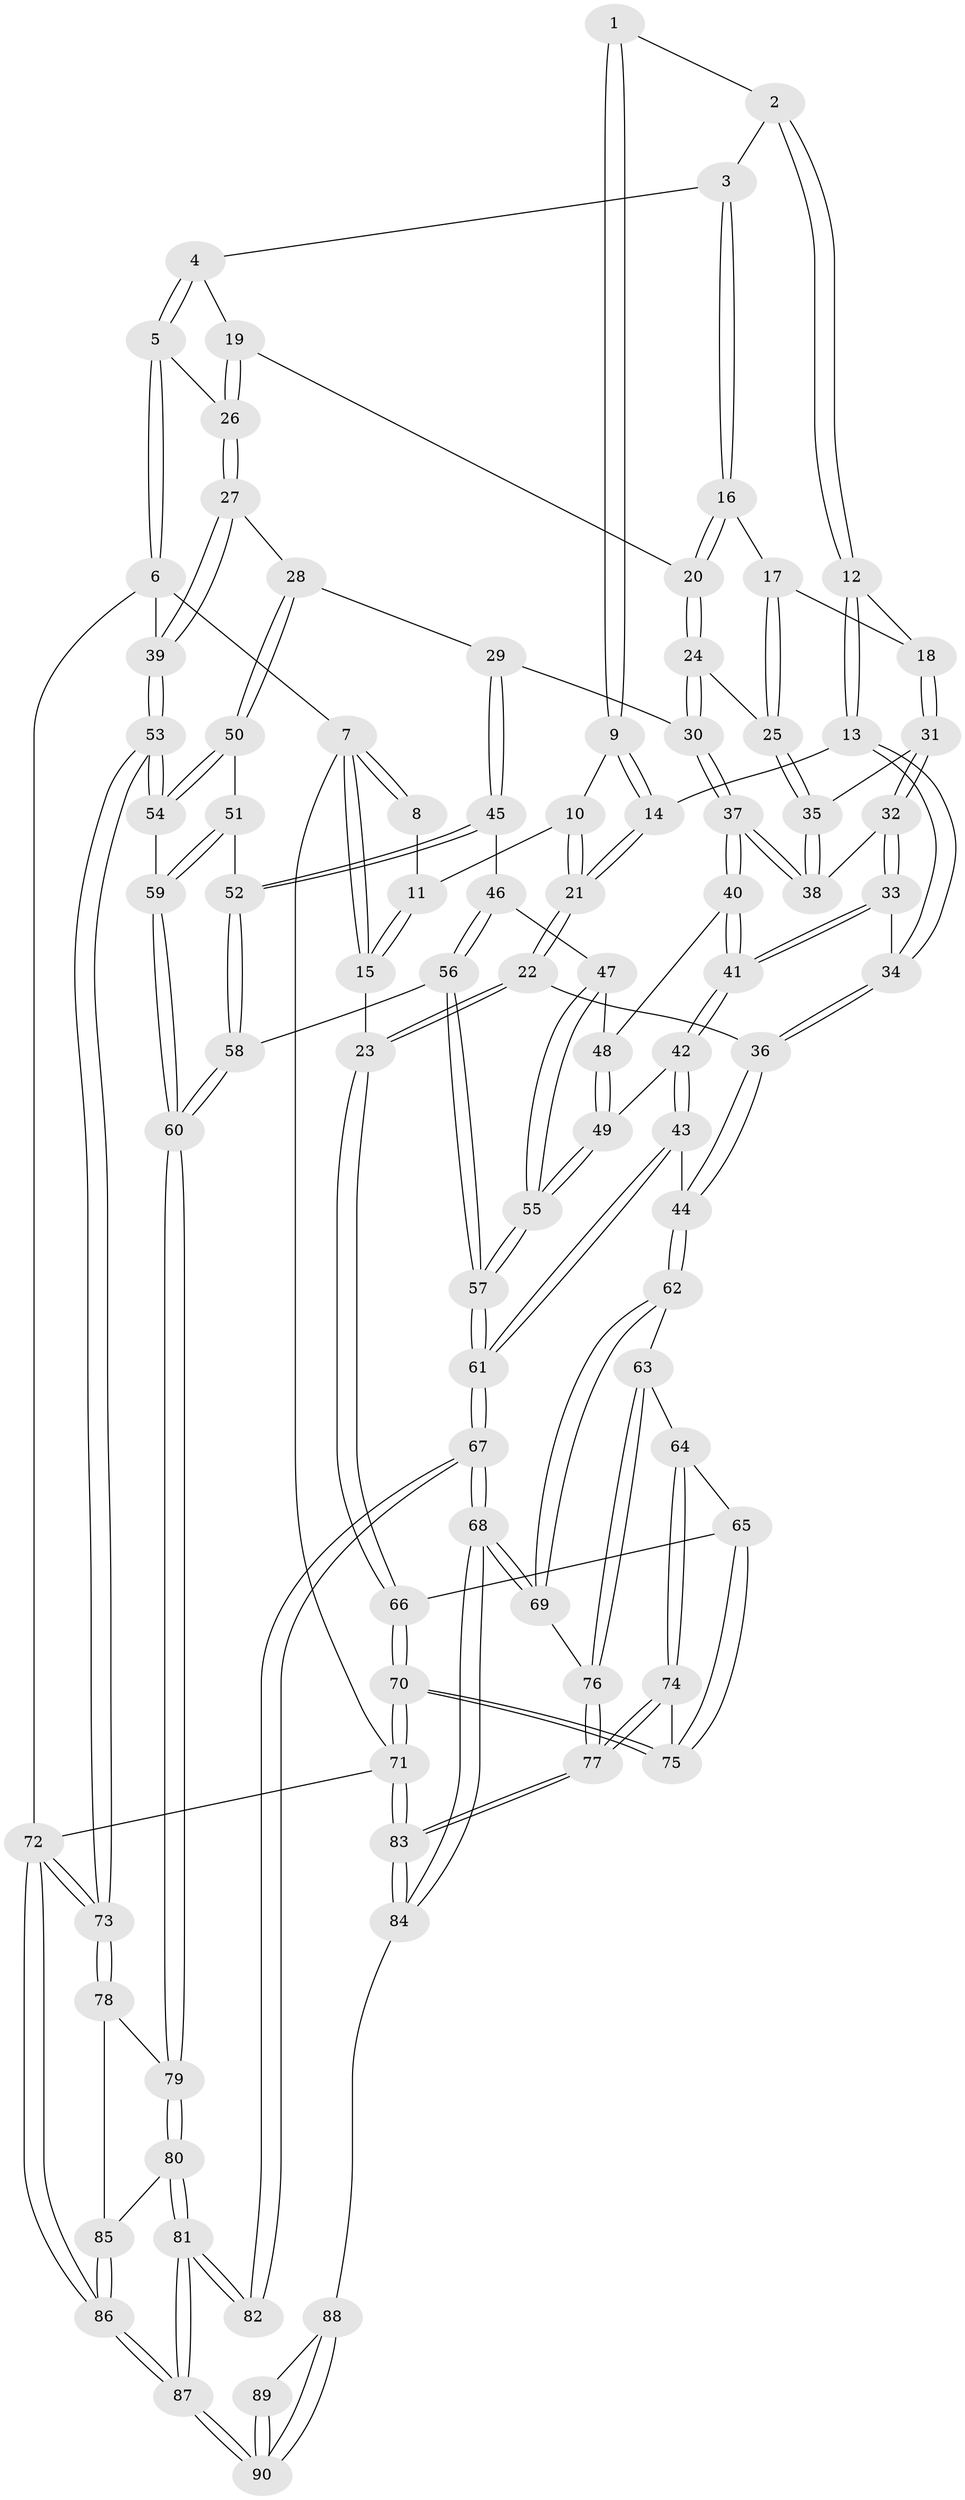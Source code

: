 // Generated by graph-tools (version 1.1) at 2025/16/03/09/25 04:16:52]
// undirected, 90 vertices, 222 edges
graph export_dot {
graph [start="1"]
  node [color=gray90,style=filled];
  1 [pos="+0.25448225777000005+0"];
  2 [pos="+0.4046946843655364+0"];
  3 [pos="+0.5597220625763013+0"];
  4 [pos="+0.9530548186301256+0"];
  5 [pos="+1+0"];
  6 [pos="+1+0"];
  7 [pos="+0+0"];
  8 [pos="+0.24366137195828996+0"];
  9 [pos="+0.21121782670755332+0.06626225596926726"];
  10 [pos="+0.09469220889770574+0.08209628722285599"];
  11 [pos="+0.08938988046827732+0.04110817444242328"];
  12 [pos="+0.34175498428324513+0.16202018639593818"];
  13 [pos="+0.2999951106609878+0.17392855199788687"];
  14 [pos="+0.23700208296637662+0.1323093527443226"];
  15 [pos="+0+0"];
  16 [pos="+0.5615472015861872+0"];
  17 [pos="+0.5170110089940135+0.07105444074676122"];
  18 [pos="+0.3626697747466676+0.16989236168887023"];
  19 [pos="+0.7579496659053667+0.11992510772450447"];
  20 [pos="+0.7202185314542725+0.11806282684672474"];
  21 [pos="+0.013135447127317103+0.22512730165566763"];
  22 [pos="+0+0.36053047701790064"];
  23 [pos="+0+0.3624775761925887"];
  24 [pos="+0.6584406752562503+0.2102583999373893"];
  25 [pos="+0.5624438058486508+0.22225819476924616"];
  26 [pos="+0.8704167073088402+0.13815689120175864"];
  27 [pos="+0.9213196956152412+0.3636315951899531"];
  28 [pos="+0.8812079877996669+0.37915887902760964"];
  29 [pos="+0.7816072686565708+0.3696046819198674"];
  30 [pos="+0.7500455462351238+0.35334892421007613"];
  31 [pos="+0.3749458983056623+0.18118011455919159"];
  32 [pos="+0.39394272396892366+0.3326862823899576"];
  33 [pos="+0.36218466516006415+0.37792308084964826"];
  34 [pos="+0.23389034612024984+0.3283016220462831"];
  35 [pos="+0.5361674590084543+0.24609859770461665"];
  36 [pos="+0.09528826677225828+0.3865522325712057"];
  37 [pos="+0.5563057548249727+0.40747882763021975"];
  38 [pos="+0.5295160864351641+0.27254730270075683"];
  39 [pos="+1+0.42413390423687636"];
  40 [pos="+0.5552412714119264+0.4098320804770322"];
  41 [pos="+0.40012423236763284+0.4503599545411852"];
  42 [pos="+0.3721231127212845+0.5470338957114856"];
  43 [pos="+0.346187015786667+0.5764652974158652"];
  44 [pos="+0.2832842165102717+0.5813442049403756"];
  45 [pos="+0.6724593623416294+0.5185113226484759"];
  46 [pos="+0.6670713148557595+0.5181497894824884"];
  47 [pos="+0.6315548692701161+0.5081405377394268"];
  48 [pos="+0.5734011686869868+0.4587870467486095"];
  49 [pos="+0.5152896737020255+0.5645634071630874"];
  50 [pos="+0.8270632261777204+0.5297844251096957"];
  51 [pos="+0.8172980619492983+0.5423840518016151"];
  52 [pos="+0.7168146018793873+0.5702857257102874"];
  53 [pos="+1+0.6766909058736632"];
  54 [pos="+0.9728424426002593+0.6633158331987974"];
  55 [pos="+0.5616284178141313+0.6227558202682041"];
  56 [pos="+0.5844188679320782+0.6971118172436717"];
  57 [pos="+0.5837929807425136+0.6972292637865823"];
  58 [pos="+0.6981786732666689+0.6896053344408696"];
  59 [pos="+0.8261232667905493+0.6870004905173115"];
  60 [pos="+0.770896168052027+0.7323454544246252"];
  61 [pos="+0.474957946114+0.8075618414879436"];
  62 [pos="+0.23237621271495448+0.6423993795483136"];
  63 [pos="+0.1508393190388604+0.670968598935379"];
  64 [pos="+0.11782474788022732+0.6622874679409886"];
  65 [pos="+0.06922266184471637+0.6274359160299421"];
  66 [pos="+0+0.4074369021235424"];
  67 [pos="+0.4724860054562679+0.8187111345287459"];
  68 [pos="+0.41476062626566823+0.8871597121269319"];
  69 [pos="+0.26657033704658245+0.7696347239725163"];
  70 [pos="+0+0.9915465050001854"];
  71 [pos="+0+1"];
  72 [pos="+1+1"];
  73 [pos="+1+0.8202034583367652"];
  74 [pos="+0.054528799265268296+0.7663706741947109"];
  75 [pos="+0.006388543002666672+0.7805483009332951"];
  76 [pos="+0.15427107955033165+0.799382223587865"];
  77 [pos="+0.15220937908855553+0.8027103420275717"];
  78 [pos="+0.9392277710749071+0.829122408755171"];
  79 [pos="+0.7812847308670136+0.7893596908105056"];
  80 [pos="+0.7547519429321322+0.8562222178479943"];
  81 [pos="+0.7206383608841513+0.8916953186008171"];
  82 [pos="+0.6581886075093409+0.8886100775933531"];
  83 [pos="+0.11963061894059956+1"];
  84 [pos="+0.3096137246065698+1"];
  85 [pos="+0.853940035179816+0.9169417017194186"];
  86 [pos="+1+1"];
  87 [pos="+0.8168406433286758+1"];
  88 [pos="+0.4235588005955001+1"];
  89 [pos="+0.6360450465181887+0.9504450579334203"];
  90 [pos="+0.688187199858616+1"];
  1 -- 2;
  1 -- 9;
  1 -- 9;
  2 -- 3;
  2 -- 12;
  2 -- 12;
  3 -- 4;
  3 -- 16;
  3 -- 16;
  4 -- 5;
  4 -- 5;
  4 -- 19;
  5 -- 6;
  5 -- 6;
  5 -- 26;
  6 -- 7;
  6 -- 39;
  6 -- 72;
  7 -- 8;
  7 -- 8;
  7 -- 15;
  7 -- 15;
  7 -- 71;
  8 -- 11;
  9 -- 10;
  9 -- 14;
  9 -- 14;
  10 -- 11;
  10 -- 21;
  10 -- 21;
  11 -- 15;
  11 -- 15;
  12 -- 13;
  12 -- 13;
  12 -- 18;
  13 -- 14;
  13 -- 34;
  13 -- 34;
  14 -- 21;
  14 -- 21;
  15 -- 23;
  16 -- 17;
  16 -- 20;
  16 -- 20;
  17 -- 18;
  17 -- 25;
  17 -- 25;
  18 -- 31;
  18 -- 31;
  19 -- 20;
  19 -- 26;
  19 -- 26;
  20 -- 24;
  20 -- 24;
  21 -- 22;
  21 -- 22;
  22 -- 23;
  22 -- 23;
  22 -- 36;
  23 -- 66;
  23 -- 66;
  24 -- 25;
  24 -- 30;
  24 -- 30;
  25 -- 35;
  25 -- 35;
  26 -- 27;
  26 -- 27;
  27 -- 28;
  27 -- 39;
  27 -- 39;
  28 -- 29;
  28 -- 50;
  28 -- 50;
  29 -- 30;
  29 -- 45;
  29 -- 45;
  30 -- 37;
  30 -- 37;
  31 -- 32;
  31 -- 32;
  31 -- 35;
  32 -- 33;
  32 -- 33;
  32 -- 38;
  33 -- 34;
  33 -- 41;
  33 -- 41;
  34 -- 36;
  34 -- 36;
  35 -- 38;
  35 -- 38;
  36 -- 44;
  36 -- 44;
  37 -- 38;
  37 -- 38;
  37 -- 40;
  37 -- 40;
  39 -- 53;
  39 -- 53;
  40 -- 41;
  40 -- 41;
  40 -- 48;
  41 -- 42;
  41 -- 42;
  42 -- 43;
  42 -- 43;
  42 -- 49;
  43 -- 44;
  43 -- 61;
  43 -- 61;
  44 -- 62;
  44 -- 62;
  45 -- 46;
  45 -- 52;
  45 -- 52;
  46 -- 47;
  46 -- 56;
  46 -- 56;
  47 -- 48;
  47 -- 55;
  47 -- 55;
  48 -- 49;
  48 -- 49;
  49 -- 55;
  49 -- 55;
  50 -- 51;
  50 -- 54;
  50 -- 54;
  51 -- 52;
  51 -- 59;
  51 -- 59;
  52 -- 58;
  52 -- 58;
  53 -- 54;
  53 -- 54;
  53 -- 73;
  53 -- 73;
  54 -- 59;
  55 -- 57;
  55 -- 57;
  56 -- 57;
  56 -- 57;
  56 -- 58;
  57 -- 61;
  57 -- 61;
  58 -- 60;
  58 -- 60;
  59 -- 60;
  59 -- 60;
  60 -- 79;
  60 -- 79;
  61 -- 67;
  61 -- 67;
  62 -- 63;
  62 -- 69;
  62 -- 69;
  63 -- 64;
  63 -- 76;
  63 -- 76;
  64 -- 65;
  64 -- 74;
  64 -- 74;
  65 -- 66;
  65 -- 75;
  65 -- 75;
  66 -- 70;
  66 -- 70;
  67 -- 68;
  67 -- 68;
  67 -- 82;
  67 -- 82;
  68 -- 69;
  68 -- 69;
  68 -- 84;
  68 -- 84;
  69 -- 76;
  70 -- 71;
  70 -- 71;
  70 -- 75;
  70 -- 75;
  71 -- 83;
  71 -- 83;
  71 -- 72;
  72 -- 73;
  72 -- 73;
  72 -- 86;
  72 -- 86;
  73 -- 78;
  73 -- 78;
  74 -- 75;
  74 -- 77;
  74 -- 77;
  76 -- 77;
  76 -- 77;
  77 -- 83;
  77 -- 83;
  78 -- 79;
  78 -- 85;
  79 -- 80;
  79 -- 80;
  80 -- 81;
  80 -- 81;
  80 -- 85;
  81 -- 82;
  81 -- 82;
  81 -- 87;
  81 -- 87;
  83 -- 84;
  83 -- 84;
  84 -- 88;
  85 -- 86;
  85 -- 86;
  86 -- 87;
  86 -- 87;
  87 -- 90;
  87 -- 90;
  88 -- 89;
  88 -- 90;
  88 -- 90;
  89 -- 90;
  89 -- 90;
}
